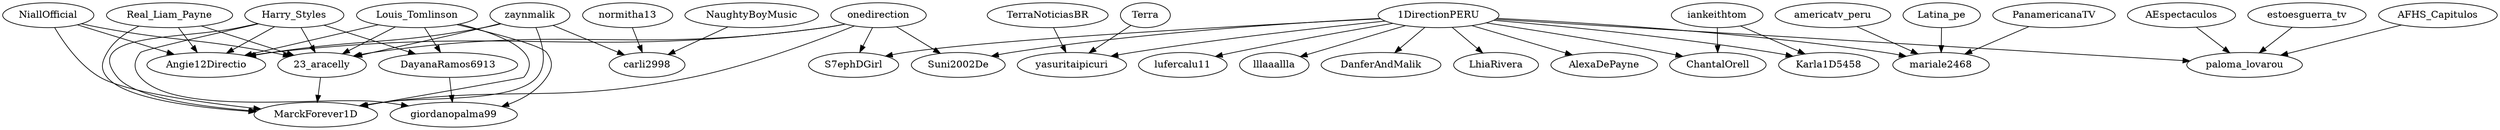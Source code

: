 strict digraph {
"NiallOfficial" -> "Angie12Directio"
"NiallOfficial" -> "Angie12Directio"
"NiallOfficial" -> "Angie12Directio"
"NiallOfficial" -> "MarckForever1D"
"NiallOfficial" -> "23_aracelly"
"NiallOfficial" -> "23_aracelly"
"Harry_Styles" -> "Angie12Directio"
"Harry_Styles" -> "DayanaRamos6913"
"Harry_Styles" -> "Angie12Directio"
"Harry_Styles" -> "Angie12Directio"
"Harry_Styles" -> "giordanopalma99"
"Harry_Styles" -> "MarckForever1D"
"Harry_Styles" -> "23_aracelly"
"Harry_Styles" -> "23_aracelly"
"Real_Liam_Payne" -> "Angie12Directio"
"Real_Liam_Payne" -> "Angie12Directio"
"Real_Liam_Payne" -> "Angie12Directio"
"Real_Liam_Payne" -> "MarckForever1D"
"Real_Liam_Payne" -> "23_aracelly"
"Real_Liam_Payne" -> "23_aracelly"
"Louis_Tomlinson" -> "Angie12Directio"
"Louis_Tomlinson" -> "DayanaRamos6913"
"Louis_Tomlinson" -> "Angie12Directio"
"Louis_Tomlinson" -> "Angie12Directio"
"Louis_Tomlinson" -> "giordanopalma99"
"Louis_Tomlinson" -> "MarckForever1D"
"Louis_Tomlinson" -> "23_aracelly"
"Louis_Tomlinson" -> "23_aracelly"
"zaynmalik" -> "Angie12Directio"
"zaynmalik" -> "Angie12Directio"
"zaynmalik" -> "Angie12Directio"
"zaynmalik" -> "MarckForever1D"
"zaynmalik" -> "carli2998"
"zaynmalik" -> "23_aracelly"
"zaynmalik" -> "23_aracelly"
"onedirection" -> "Angie12Directio"
"onedirection" -> "Angie12Directio"
"onedirection" -> "Angie12Directio"
"onedirection" -> "S7ephDGirl"
"onedirection" -> "MarckForever1D"
"onedirection" -> "Suni2002De"
"onedirection" -> "23_aracelly"
"onedirection" -> "23_aracelly"
"DayanaRamos6913" -> "giordanopalma99"
"1DirectionPERU" -> "DanferAndMalik"
"1DirectionPERU" -> "S7ephDGirl"
"1DirectionPERU" -> "yasuritaipicuri"
"1DirectionPERU" -> "yasuritaipicuri"
"1DirectionPERU" -> "ChantalOrell"
"1DirectionPERU" -> "LhiaRivera"
"1DirectionPERU" -> "mariale2468"
"1DirectionPERU" -> "AlexaDePayne"
"1DirectionPERU" -> "lufercalu11"
"1DirectionPERU" -> "Karla1D5458"
"1DirectionPERU" -> "Karla1D5458"
"1DirectionPERU" -> "Suni2002De"
"1DirectionPERU" -> "lllaaallla"
"1DirectionPERU" -> "paloma_lovarou"
"TerraNoticiasBR" -> "yasuritaipicuri"
"Terra" -> "yasuritaipicuri"
"23_aracelly" -> "MarckForever1D"
"iankeithtom" -> "ChantalOrell"
"iankeithtom" -> "Karla1D5458"
"normitha13" -> "carli2998"
"NaughtyBoyMusic" -> "carli2998"
"americatv_peru" -> "mariale2468"
"Latina_pe" -> "mariale2468"
"PanamericanaTV" -> "mariale2468"
"AEspectaculos" -> "paloma_lovarou"
"estoesguerra_tv" -> "paloma_lovarou"
"AFHS_Capitulos" -> "paloma_lovarou"
}
